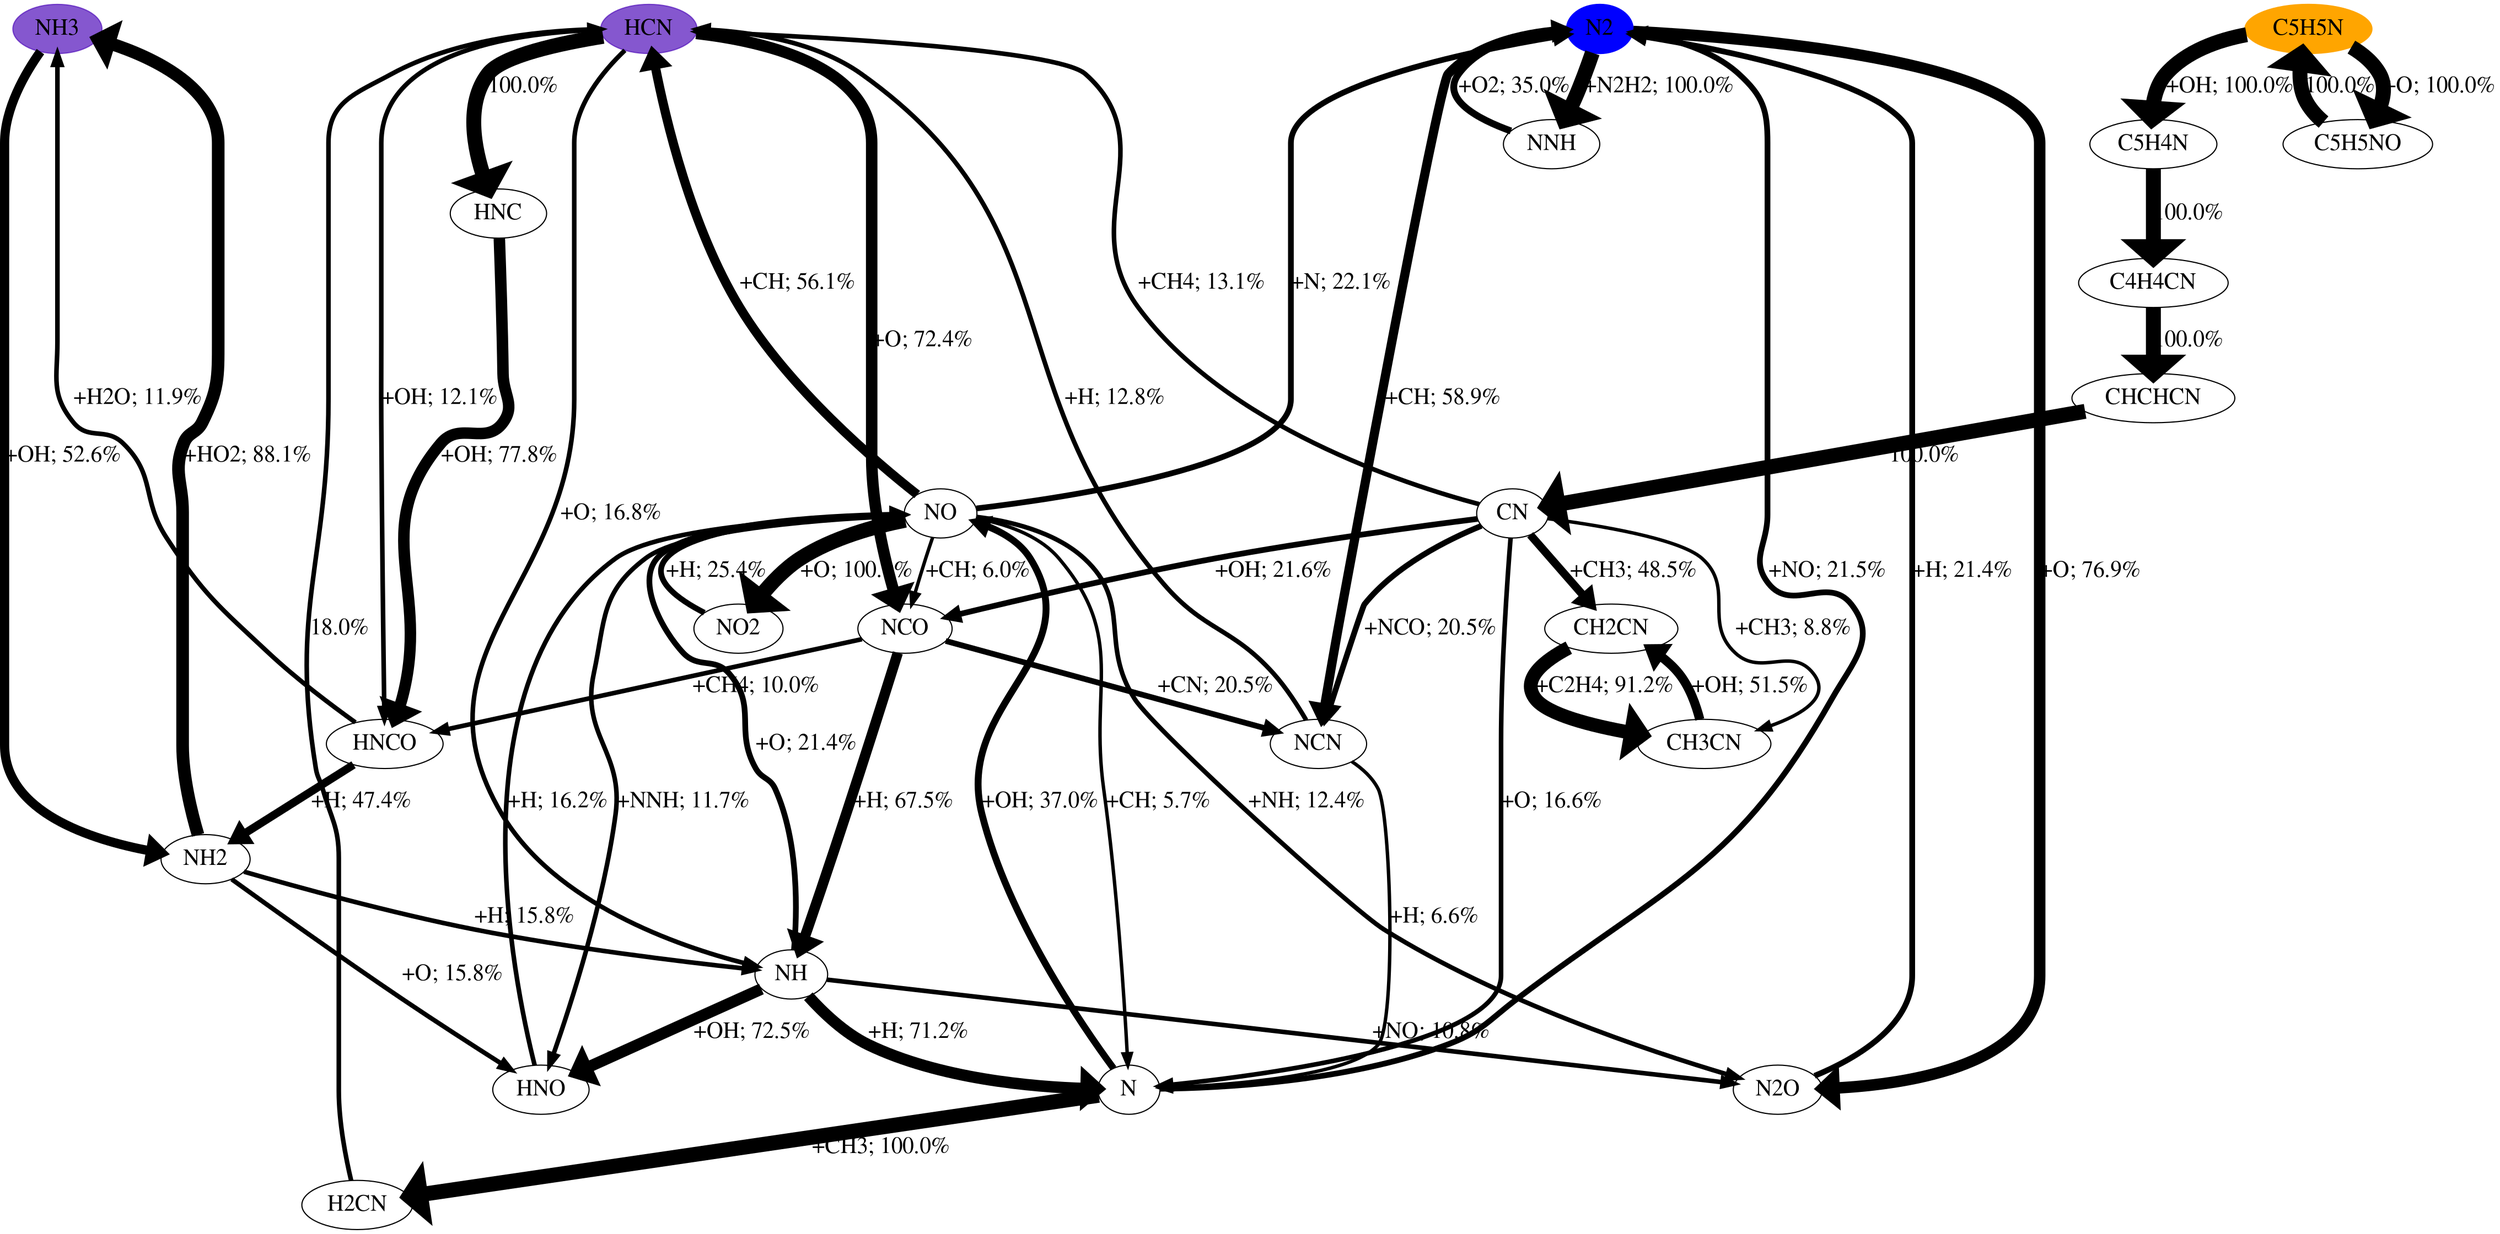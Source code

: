 digraph {
    graph [b="0,0,1558,558", rankdir=TB, center=true];
	NO -> N2 [label="+N; 22.1%" fontcolor=black fontname=Times fontsize=20 penwidth=5]
	NO -> HNO [label="+NNH; 11.7%" fontcolor=black fontname=Times fontsize=20 penwidth=4]
	NO -> N [label="+CH; 5.7%" fontcolor=black fontname=Times fontsize=20 penwidth=3]
	NO -> N2O [label="+NH; 12.4%" fontcolor=black fontname=Times fontsize=20 penwidth=4]
	NO -> NO2 [label="+O; 100.0%" fontcolor=black fontname=Times fontsize=20 penwidth=13]
	NO -> HCN [label="+CH; 56.1%" fontcolor=black fontname=Times fontsize=20 penwidth=8]
	NO -> NCO [label="+CH; 6.0%" fontcolor=black fontname=Times fontsize=20 penwidth=3]
	N -> N2 [label="+NO; 21.5%" fontcolor=black fontname=Times fontsize=20 penwidth=5]
	N -> NO [label="+OH; 37.0%" fontcolor=black fontname=Times fontsize=20 penwidth=6]
	N -> H2CN [label="+CH3; 100.0%" fontcolor=black fontname=Times fontsize=20 penwidth=13]
	HNO -> NO [label="+H; 16.2%" fontcolor=black fontname=Times fontsize=20 penwidth=4]
	N2 -> NNH [label="+N2H2; 100.0%" fontcolor=black fontname=Times fontsize=20 penwidth=13]
	N2 -> N2O [label="+O; 76.9%" fontcolor=black fontname=Times fontsize=20 penwidth=10]
	N2 -> NCN [label="+CH; 58.9%" fontcolor=black fontname=Times fontsize=20 penwidth=8]
	HCN -> NH [label="+O; 16.8%" fontcolor=black fontname=Times fontsize=20 penwidth=4]
	HCN -> HNC [label="100.0%" fontcolor=black fontname=Times fontsize=20 penwidth=13]
	HCN -> HNCO [label="+OH; 12.1%" fontcolor=black fontname=Times fontsize=20 penwidth=4]
	HCN -> NCO [label="+O; 72.4%" fontcolor=black fontname=Times fontsize=20 penwidth=10]
	N2O -> N2 [label="+H; 21.4%" fontcolor=black fontname=Times fontsize=20 penwidth=5]
	NH3 -> NH2 [label="+OH; 52.6%" fontcolor=black fontname=Times fontsize=20 penwidth=8]
	C5H5N -> C5H4N [label="+OH; 100.0%" fontcolor=black fontname=Times fontsize=20 penwidth=13]
	C5H5N -> C5H5NO [label="+O; 100.0%" fontcolor=black fontname=Times fontsize=20 penwidth=13]
	NO2 -> NO [label="+H; 25.4%" fontcolor=black fontname=Times fontsize=20 penwidth=5]
	NCO -> NH [label="+H; 67.5%" fontcolor=black fontname=Times fontsize=20 penwidth=9]
	NCO -> HNCO [label="+CH4; 10.0%" fontcolor=black fontname=Times fontsize=20 penwidth=4]
	NCO -> NCN [label="+CN; 20.5%" fontcolor=black fontname=Times fontsize=20 penwidth=5]
	H2CN -> HCN [label="18.0%" fontcolor=black fontname=Times fontsize=20 penwidth=4]
	NNH -> N2 [label="+O2; 35.0%" fontcolor=black fontname=Times fontsize=20 penwidth=6]
	NCN -> N [label="+H; 6.6%" fontcolor=black fontname=Times fontsize=20 penwidth=3]
	NCN -> HCN [label="+H; 12.8%" fontcolor=black fontname=Times fontsize=20 penwidth=4]
	NH -> HNO [label="+OH; 72.5%" fontcolor=black fontname=Times fontsize=20 penwidth=10]
	NH -> N [label="+H; 71.2%" fontcolor=black fontname=Times fontsize=20 penwidth=10]
	NH -> N2O [label="+NO; 10.8%" fontcolor=black fontname=Times fontsize=20 penwidth=4]
	NH -> NO [label="+O; 21.4%" fontcolor=black fontname=Times fontsize=20 penwidth=5]
	HNC -> HNCO [label="+OH; 77.8%" fontcolor=black fontname=Times fontsize=20 penwidth=10]
	HNCO -> NH2 [label="+H; 47.4%" fontcolor=black fontname=Times fontsize=20 penwidth=7]
	HNCO -> NH3 [label="+H2O; 11.9%" fontcolor=black fontname=Times fontsize=20 penwidth=4]
	NH2 -> NH [label="+H; 15.8%" fontcolor=black fontname=Times fontsize=20 penwidth=4]
	NH2 -> HNO [label="+O; 15.8%" fontcolor=black fontname=Times fontsize=20 penwidth=4]
	NH2 -> NH3 [label="+HO2; 88.1%" fontcolor=black fontname=Times fontsize=20 penwidth=11]
	C5H4N -> C4H4CN [label="100.0%" fontcolor=black fontname=Times fontsize=20 penwidth=13]
	C5H5NO -> C5H5N [label="100.0%" fontcolor=black fontname=Times fontsize=20 penwidth=13]
	C4H4CN -> CHCHCN [label="100.0%" fontcolor=black fontname=Times fontsize=20 penwidth=13]
	CHCHCN -> CN [label="100.0%" fontcolor=black fontname=Times fontsize=20 penwidth=13]
	CN -> N [label="+O; 16.6%" fontcolor=black fontname=Times fontsize=20 penwidth=4]
	CN -> HCN [label="+CH4; 13.1%" fontcolor=black fontname=Times fontsize=20 penwidth=4]
	CN -> NCO [label="+OH; 21.6%" fontcolor=black fontname=Times fontsize=20 penwidth=5]
	CN -> NCN [label="+NCO; 20.5%" fontcolor=black fontname=Times fontsize=20 penwidth=5]
	CN -> CH3CN [label="+CH3; 8.8%" fontcolor=black fontname=Times fontsize=20 penwidth=3]
	CN -> CH2CN [label="+CH3; 48.5%" fontcolor=black fontname=Times fontsize=20 penwidth=7]
	CH3CN -> CH2CN [label="+OH; 51.5%" fontcolor=black fontname=Times fontsize=20 penwidth=8]
	CH2CN -> CH3CN [label="+C2H4; 91.2%" fontcolor=black fontname=Times fontsize=20 penwidth=12]
	NO [fontname=Times fontsize=20]
	N [fontname=Times fontsize=20]
	HNO [fontname=Times fontsize=20]
	N2 [fontname=Times fontsize=20]
	HCN [fontname=Times fontsize=20]
	N2O [fontname=Times fontsize=20]
	NH3 [fontname=Times fontsize=20]
	C5H5N [fontname=Times fontsize=20]
	NO2 [fontname=Times fontsize=20]
	NCO [fontname=Times fontsize=20]
	H2CN [fontname=Times fontsize=20]
	NNH [fontname=Times fontsize=20]
	NCN [fontname=Times fontsize=20]
	NH [fontname=Times fontsize=20]
	HNC [fontname=Times fontsize=20]
	HNCO [fontname=Times fontsize=20]
	NH2 [fontname=Times fontsize=20]
	C5H4N [fontname=Times fontsize=20]
	C5H5NO [fontname=Times fontsize=20]
	C4H4CN [fontname=Times fontsize=20]
	CHCHCN [fontname=Times fontsize=20]
	CN [fontname=Times fontsize=20]
	CH3CN [fontname=Times fontsize=20]
	CH2CN [fontname=Times fontsize=20]
	HCN [color="#500dbab1" fillcolor="#500dbab1" style=filled]
	NH3 [color="#500dbab1" fillcolor="#500dbab1" style=filled]
	C5H5N [color=orange fillcolor=orange style=filled]
	N2 [color=blue fillcolor=blue style=filled]

    {rank="source"; C5H5N,NH3,HCN,N2}
}
